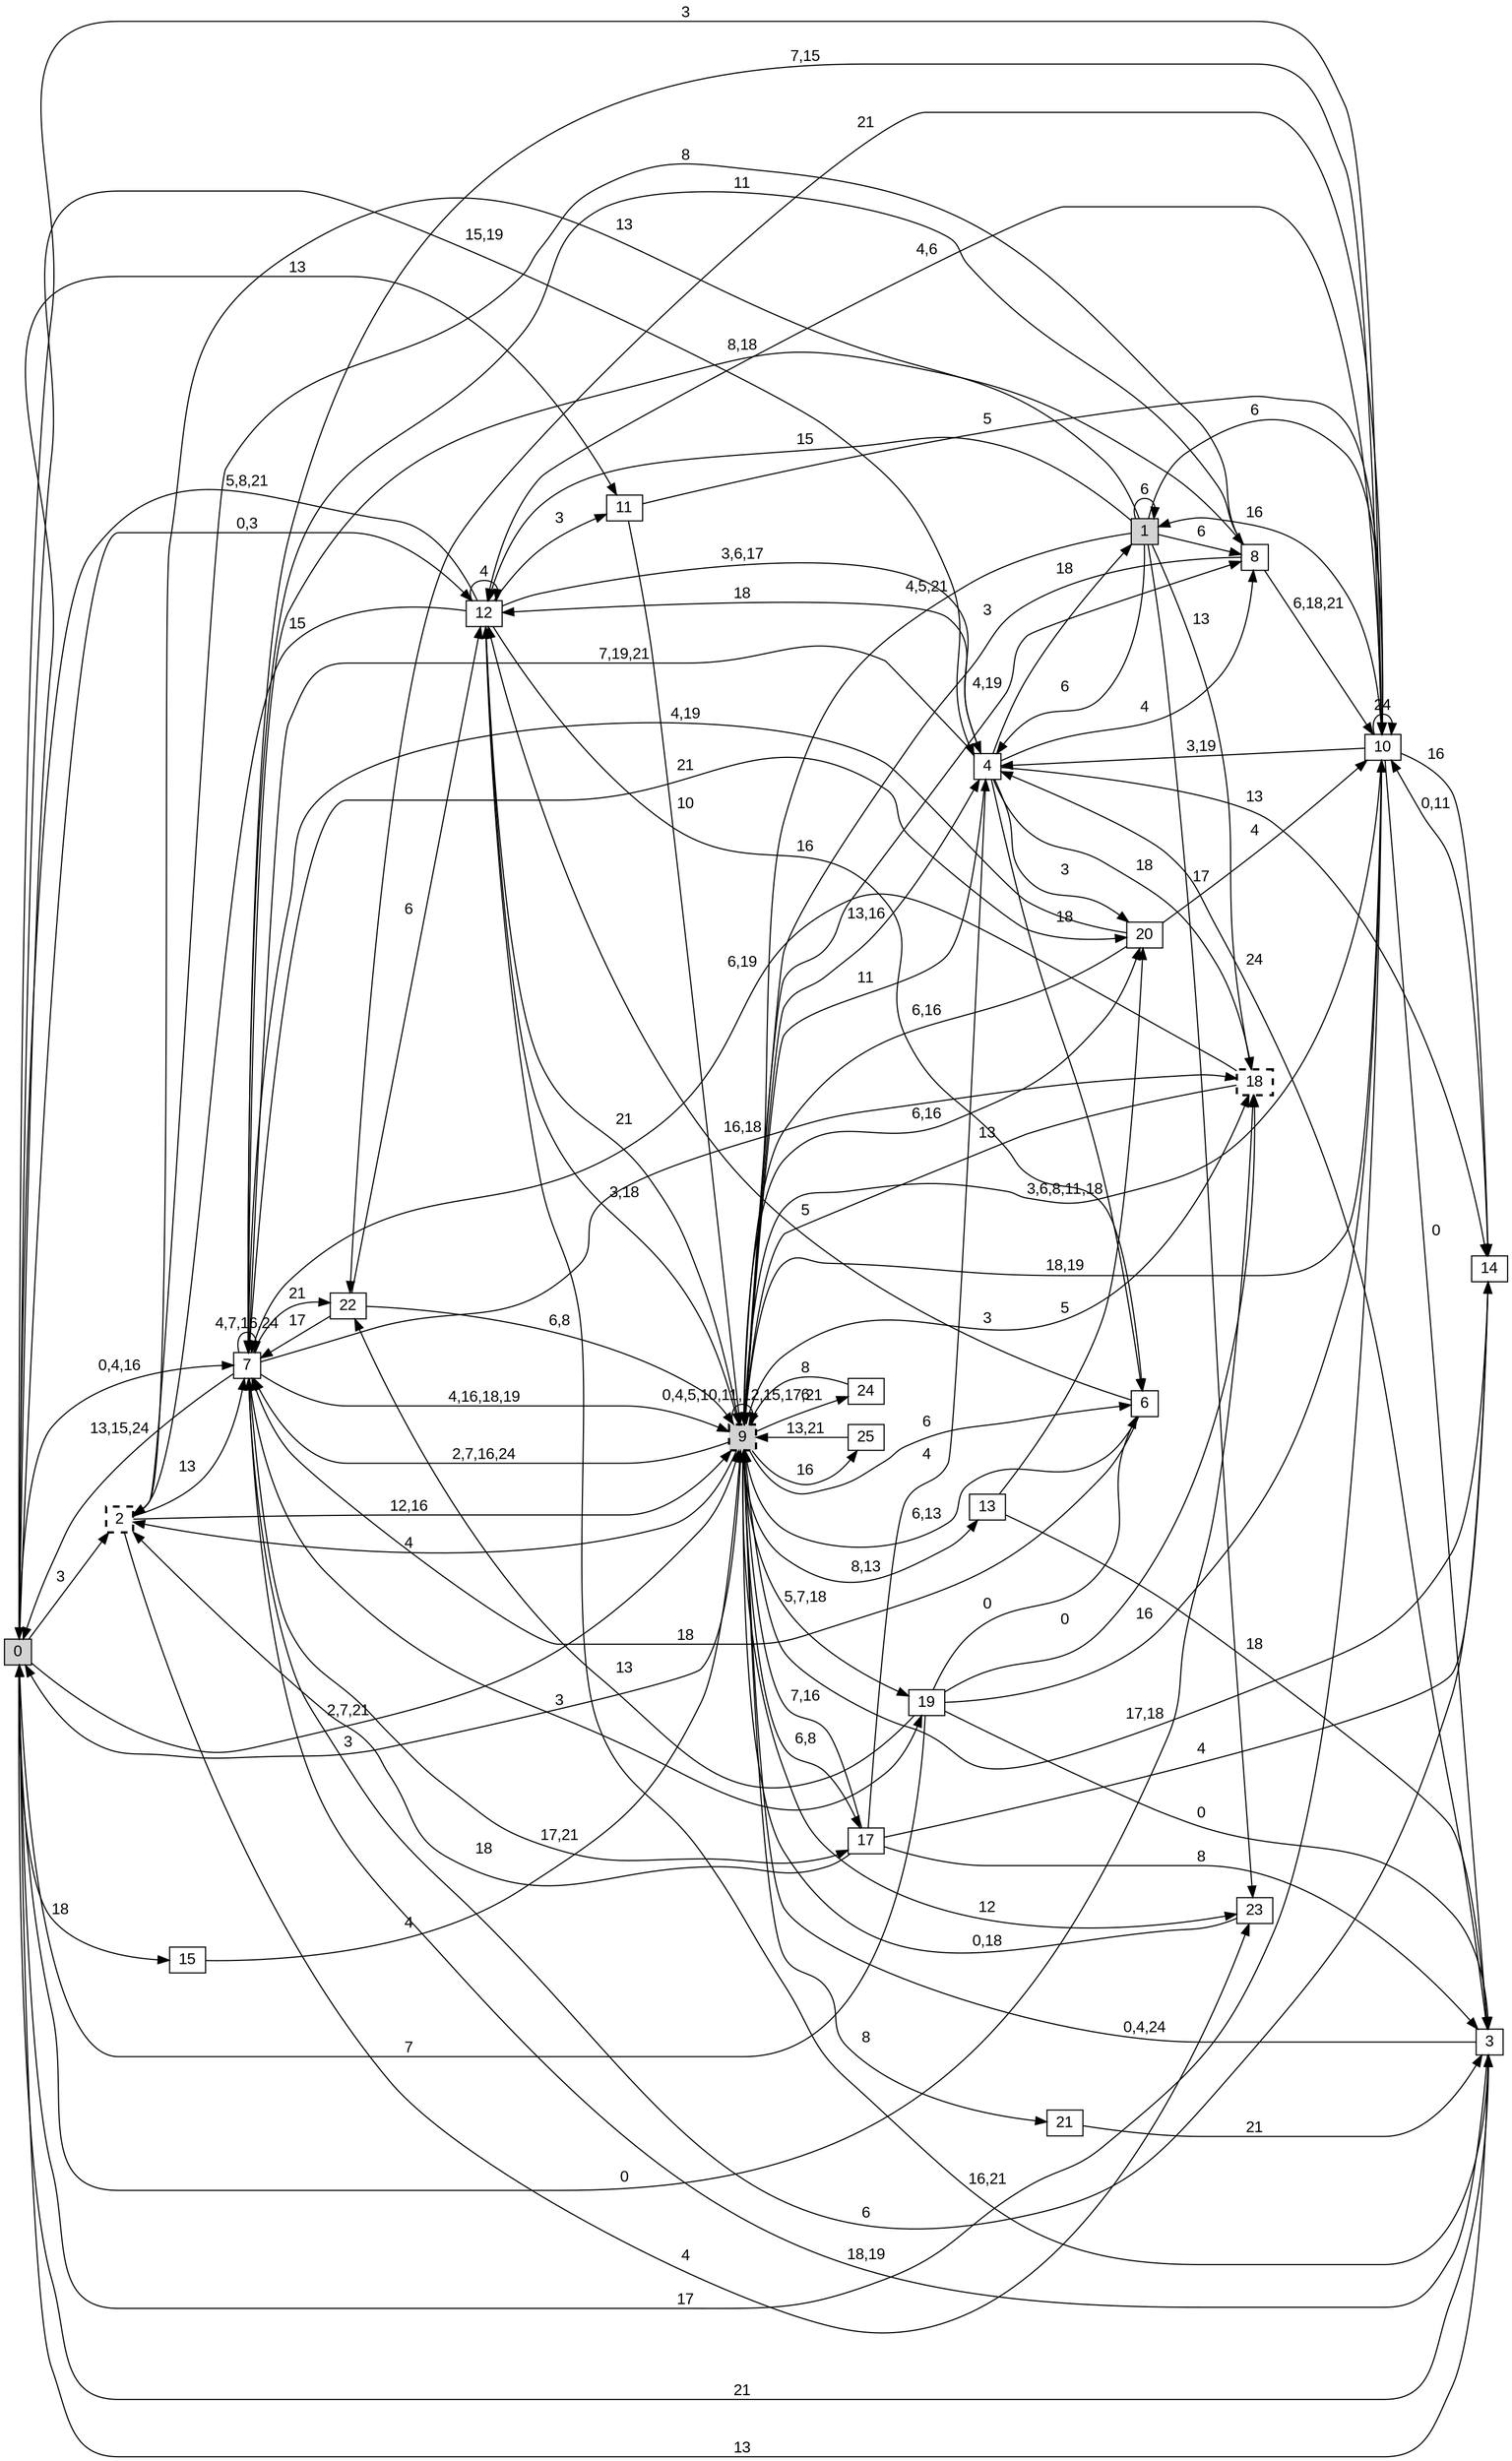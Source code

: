 digraph "NDFA" {
  rankdir=LR
  node [shape=box width=0.1 height=0.1 fontname=Arial]
  edge [fontname=Arial]
/* Estados */
 s0 [label="0" style="filled"] /* I:1 F:0 D:0 */
 s1 [label="1" style="filled"] /* I:1 F:0 D:0 */
 s2 [label="2" style="bold,dashed"] /* I:0 F:1 D:0 */
 s3 [label="3" ] /* I:0 F:0 D:0 */
 s4 [label="4" ] /* I:0 F:0 D:0 */
 s6 [label="6" ] /* I:0 F:0 D:0 */
 s7 [label="7" ] /* I:0 F:0 D:0 */
 s8 [label="8" ] /* I:0 F:0 D:0 */
 s9 [label="9" style="filled,bold,dashed"] /* I:1 F:1 D:0 */
 s10 [label="10" ] /* I:0 F:0 D:0 */
 s11 [label="11" ] /* I:0 F:0 D:0 */
 s12 [label="12" ] /* I:0 F:0 D:0 */
 s13 [label="13" ] /* I:0 F:0 D:0 */
 s14 [label="14" ] /* I:0 F:0 D:0 */
 s15 [label="15" ] /* I:0 F:0 D:0 */
 s17 [label="17" ] /* I:0 F:0 D:0 */
 s18 [label="18" style="bold,dashed"] /* I:0 F:1 D:0 */
 s19 [label="19" ] /* I:0 F:0 D:0 */
 s20 [label="20" ] /* I:0 F:0 D:0 */
 s21 [label="21" ] /* I:0 F:0 D:0 */
 s22 [label="22" ] /* I:0 F:0 D:0 */
 s23 [label="23" ] /* I:0 F:0 D:0 */
 s24 [label="24" ] /* I:0 F:0 D:0 */
 s25 [label="25" ] /* I:0 F:0 D:0 */
/* Transiciones */
  s0 -> s2 [label="3"]
  s0 -> s3 [label="21"]
  s0 -> s4 [label="15,19"]
  s0 -> s7 [label="0,4,16"]
  s0 -> s9 [label="2,7,21"]
  s0 -> s10 [label="3"]
  s0 -> s11 [label="13"]
  s0 -> s12 [label="0,3"]
  s0 -> s15 [label="18"]
  s0 -> s18 [label="0"]
  s1 -> s1 [label="6"]
  s1 -> s2 [label="13"]
  s1 -> s4 [label="6"]
  s1 -> s8 [label="6"]
  s1 -> s9 [label="4,5,21"]
  s1 -> s10 [label="6"]
  s1 -> s12 [label="15"]
  s1 -> s18 [label="13"]
  s1 -> s23 [label="17"]
  s2 -> s7 [label="13"]
  s2 -> s9 [label="12,16"]
  s2 -> s23 [label="4"]
  s3 -> s0 [label="13"]
  s3 -> s4 [label="24"]
  s3 -> s7 [label="18,19"]
  s3 -> s9 [label="0,4,24"]
  s4 -> s1 [label="18"]
  s4 -> s6 [label="18"]
  s4 -> s7 [label="7,19,21"]
  s4 -> s8 [label="4"]
  s4 -> s9 [label="11"]
  s4 -> s12 [label="18"]
  s4 -> s14 [label="13"]
  s4 -> s18 [label="18"]
  s4 -> s20 [label="3"]
  s6 -> s7 [label="18"]
  s6 -> s9 [label="6,13"]
  s6 -> s12 [label="5"]
  s7 -> s0 [label="13,15,24"]
  s7 -> s7 [label="4,7,16,24"]
  s7 -> s8 [label="8,18"]
  s7 -> s9 [label="4,16,18,19"]
  s7 -> s14 [label="6"]
  s7 -> s17 [label="17,21"]
  s7 -> s18 [label="16,18"]
  s7 -> s19 [label="3"]
  s7 -> s20 [label="21"]
  s7 -> s22 [label="21"]
  s8 -> s2 [label="8"]
  s8 -> s7 [label="11"]
  s8 -> s9 [label="3"]
  s8 -> s10 [label="6,18,21"]
  s9 -> s0 [label="3"]
  s9 -> s2 [label="4"]
  s9 -> s4 [label="13,16"]
  s9 -> s6 [label="6"]
  s9 -> s7 [label="2,7,16,24"]
  s9 -> s8 [label="4,19"]
  s9 -> s9 [label="0,4,5,10,11,12,15,17,21"]
  s9 -> s10 [label="18,19"]
  s9 -> s12 [label="3,18"]
  s9 -> s13 [label="8,13"]
  s9 -> s17 [label="6,8"]
  s9 -> s18 [label="3"]
  s9 -> s19 [label="5,7,18"]
  s9 -> s20 [label="6,16"]
  s9 -> s21 [label="8"]
  s9 -> s23 [label="12"]
  s9 -> s24 [label="6"]
  s9 -> s25 [label="16"]
  s10 -> s0 [label="17"]
  s10 -> s1 [label="16"]
  s10 -> s3 [label="0"]
  s10 -> s4 [label="3,19"]
  s10 -> s7 [label="7,15"]
  s10 -> s9 [label="3,6,8,11,18"]
  s10 -> s10 [label="24"]
  s10 -> s12 [label="4,6"]
  s10 -> s14 [label="16"]
  s10 -> s22 [label="21"]
  s11 -> s9 [label="10"]
  s11 -> s10 [label="5"]
  s12 -> s0 [label="5,8,21"]
  s12 -> s2 [label="15"]
  s12 -> s3 [label="16,21"]
  s12 -> s4 [label="3,6,17"]
  s12 -> s6 [label="16"]
  s12 -> s9 [label="21"]
  s12 -> s11 [label="3"]
  s12 -> s12 [label="4"]
  s13 -> s3 [label="18"]
  s13 -> s20 [label="5"]
  s14 -> s9 [label="17,18"]
  s14 -> s10 [label="0,11"]
  s15 -> s9 [label="4"]
  s17 -> s2 [label="18"]
  s17 -> s3 [label="8"]
  s17 -> s4 [label="4"]
  s17 -> s9 [label="7,16"]
  s17 -> s14 [label="4"]
  s18 -> s7 [label="6,19"]
  s18 -> s9 [label="13"]
  s19 -> s0 [label="7"]
  s19 -> s3 [label="0"]
  s19 -> s6 [label="0"]
  s19 -> s10 [label="16"]
  s19 -> s18 [label="0"]
  s19 -> s22 [label="13"]
  s20 -> s7 [label="4,19"]
  s20 -> s9 [label="6,16"]
  s20 -> s10 [label="4"]
  s21 -> s3 [label="21"]
  s22 -> s7 [label="17"]
  s22 -> s9 [label="6,8"]
  s22 -> s12 [label="6"]
  s23 -> s9 [label="0,18"]
  s24 -> s9 [label="8"]
  s25 -> s9 [label="13,21"]
}
